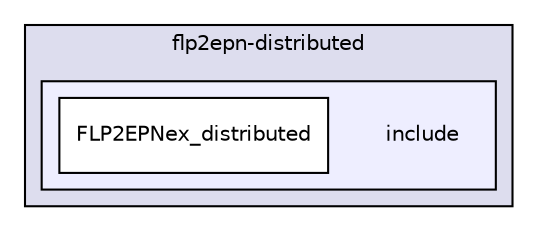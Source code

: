 digraph "/home/travis/build/AliceO2Group/AliceO2/Examples/flp2epn-distributed/include" {
  bgcolor=transparent;
  compound=true
  node [ fontsize="10", fontname="Helvetica"];
  edge [ labelfontsize="10", labelfontname="Helvetica"];
  subgraph clusterdir_87f9a983135fc5f02c1a00f3a6273132 {
    graph [ bgcolor="#ddddee", pencolor="black", label="flp2epn-distributed" fontname="Helvetica", fontsize="10", URL="dir_87f9a983135fc5f02c1a00f3a6273132.html"]
  subgraph clusterdir_d10d24a475eed66170eb4af06c3d37bb {
    graph [ bgcolor="#eeeeff", pencolor="black", label="" URL="dir_d10d24a475eed66170eb4af06c3d37bb.html"];
    dir_d10d24a475eed66170eb4af06c3d37bb [shape=plaintext label="include"];
    dir_91e2d22901de7ce90727a1e21f0c6e91 [shape=box label="FLP2EPNex_distributed" color="black" fillcolor="white" style="filled" URL="dir_91e2d22901de7ce90727a1e21f0c6e91.html"];
  }
  }
}
